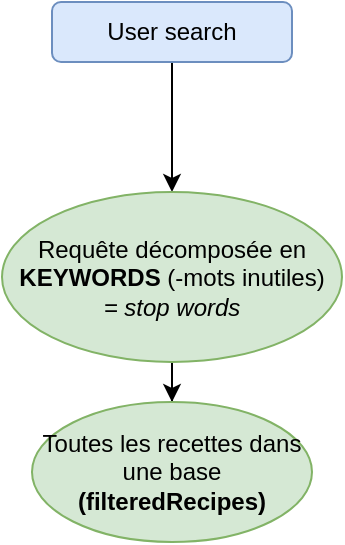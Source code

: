 <mxfile version="16.6.2" type="github">
  <diagram id="C5RBs43oDa-KdzZeNtuy" name="Page-1">
    <mxGraphModel dx="1422" dy="798" grid="1" gridSize="10" guides="1" tooltips="1" connect="1" arrows="1" fold="1" page="1" pageScale="1" pageWidth="827" pageHeight="1169" math="0" shadow="0">
      <root>
        <mxCell id="WIyWlLk6GJQsqaUBKTNV-0" />
        <mxCell id="WIyWlLk6GJQsqaUBKTNV-1" parent="WIyWlLk6GJQsqaUBKTNV-0" />
        <mxCell id="D-tgBikeAYWPkGbDKpoR-27" value="" style="edgeStyle=orthogonalEdgeStyle;rounded=0;orthogonalLoop=1;jettySize=auto;html=1;" edge="1" parent="WIyWlLk6GJQsqaUBKTNV-1" source="WIyWlLk6GJQsqaUBKTNV-3" target="D-tgBikeAYWPkGbDKpoR-26">
          <mxGeometry relative="1" as="geometry" />
        </mxCell>
        <mxCell id="WIyWlLk6GJQsqaUBKTNV-3" value="User search" style="rounded=1;whiteSpace=wrap;html=1;fontSize=12;glass=0;strokeWidth=1;shadow=0;fillColor=#dae8fc;strokeColor=#6c8ebf;" parent="WIyWlLk6GJQsqaUBKTNV-1" vertex="1">
          <mxGeometry x="80" y="50" width="120" height="30" as="geometry" />
        </mxCell>
        <mxCell id="D-tgBikeAYWPkGbDKpoR-29" value="" style="edgeStyle=orthogonalEdgeStyle;rounded=0;orthogonalLoop=1;jettySize=auto;html=1;" edge="1" parent="WIyWlLk6GJQsqaUBKTNV-1" source="D-tgBikeAYWPkGbDKpoR-26" target="D-tgBikeAYWPkGbDKpoR-28">
          <mxGeometry relative="1" as="geometry" />
        </mxCell>
        <mxCell id="D-tgBikeAYWPkGbDKpoR-26" value="Requête décomposée en &lt;b&gt;KEYWORDS&lt;/b&gt; (-mots inutiles)&lt;br&gt;&lt;i&gt;= stop words&lt;/i&gt;" style="ellipse;whiteSpace=wrap;html=1;rounded=1;glass=0;strokeWidth=1;shadow=0;fillColor=#d5e8d4;strokeColor=#82b366;" vertex="1" parent="WIyWlLk6GJQsqaUBKTNV-1">
          <mxGeometry x="55" y="145" width="170" height="85" as="geometry" />
        </mxCell>
        <mxCell id="D-tgBikeAYWPkGbDKpoR-28" value="Toutes les recettes dans une base&lt;br&gt;&lt;b&gt;(filteredRecipes)&lt;/b&gt;" style="ellipse;whiteSpace=wrap;html=1;fillColor=#d5e8d4;strokeColor=#82b366;rounded=1;glass=0;strokeWidth=1;shadow=0;" vertex="1" parent="WIyWlLk6GJQsqaUBKTNV-1">
          <mxGeometry x="70" y="250" width="140" height="70" as="geometry" />
        </mxCell>
      </root>
    </mxGraphModel>
  </diagram>
</mxfile>
